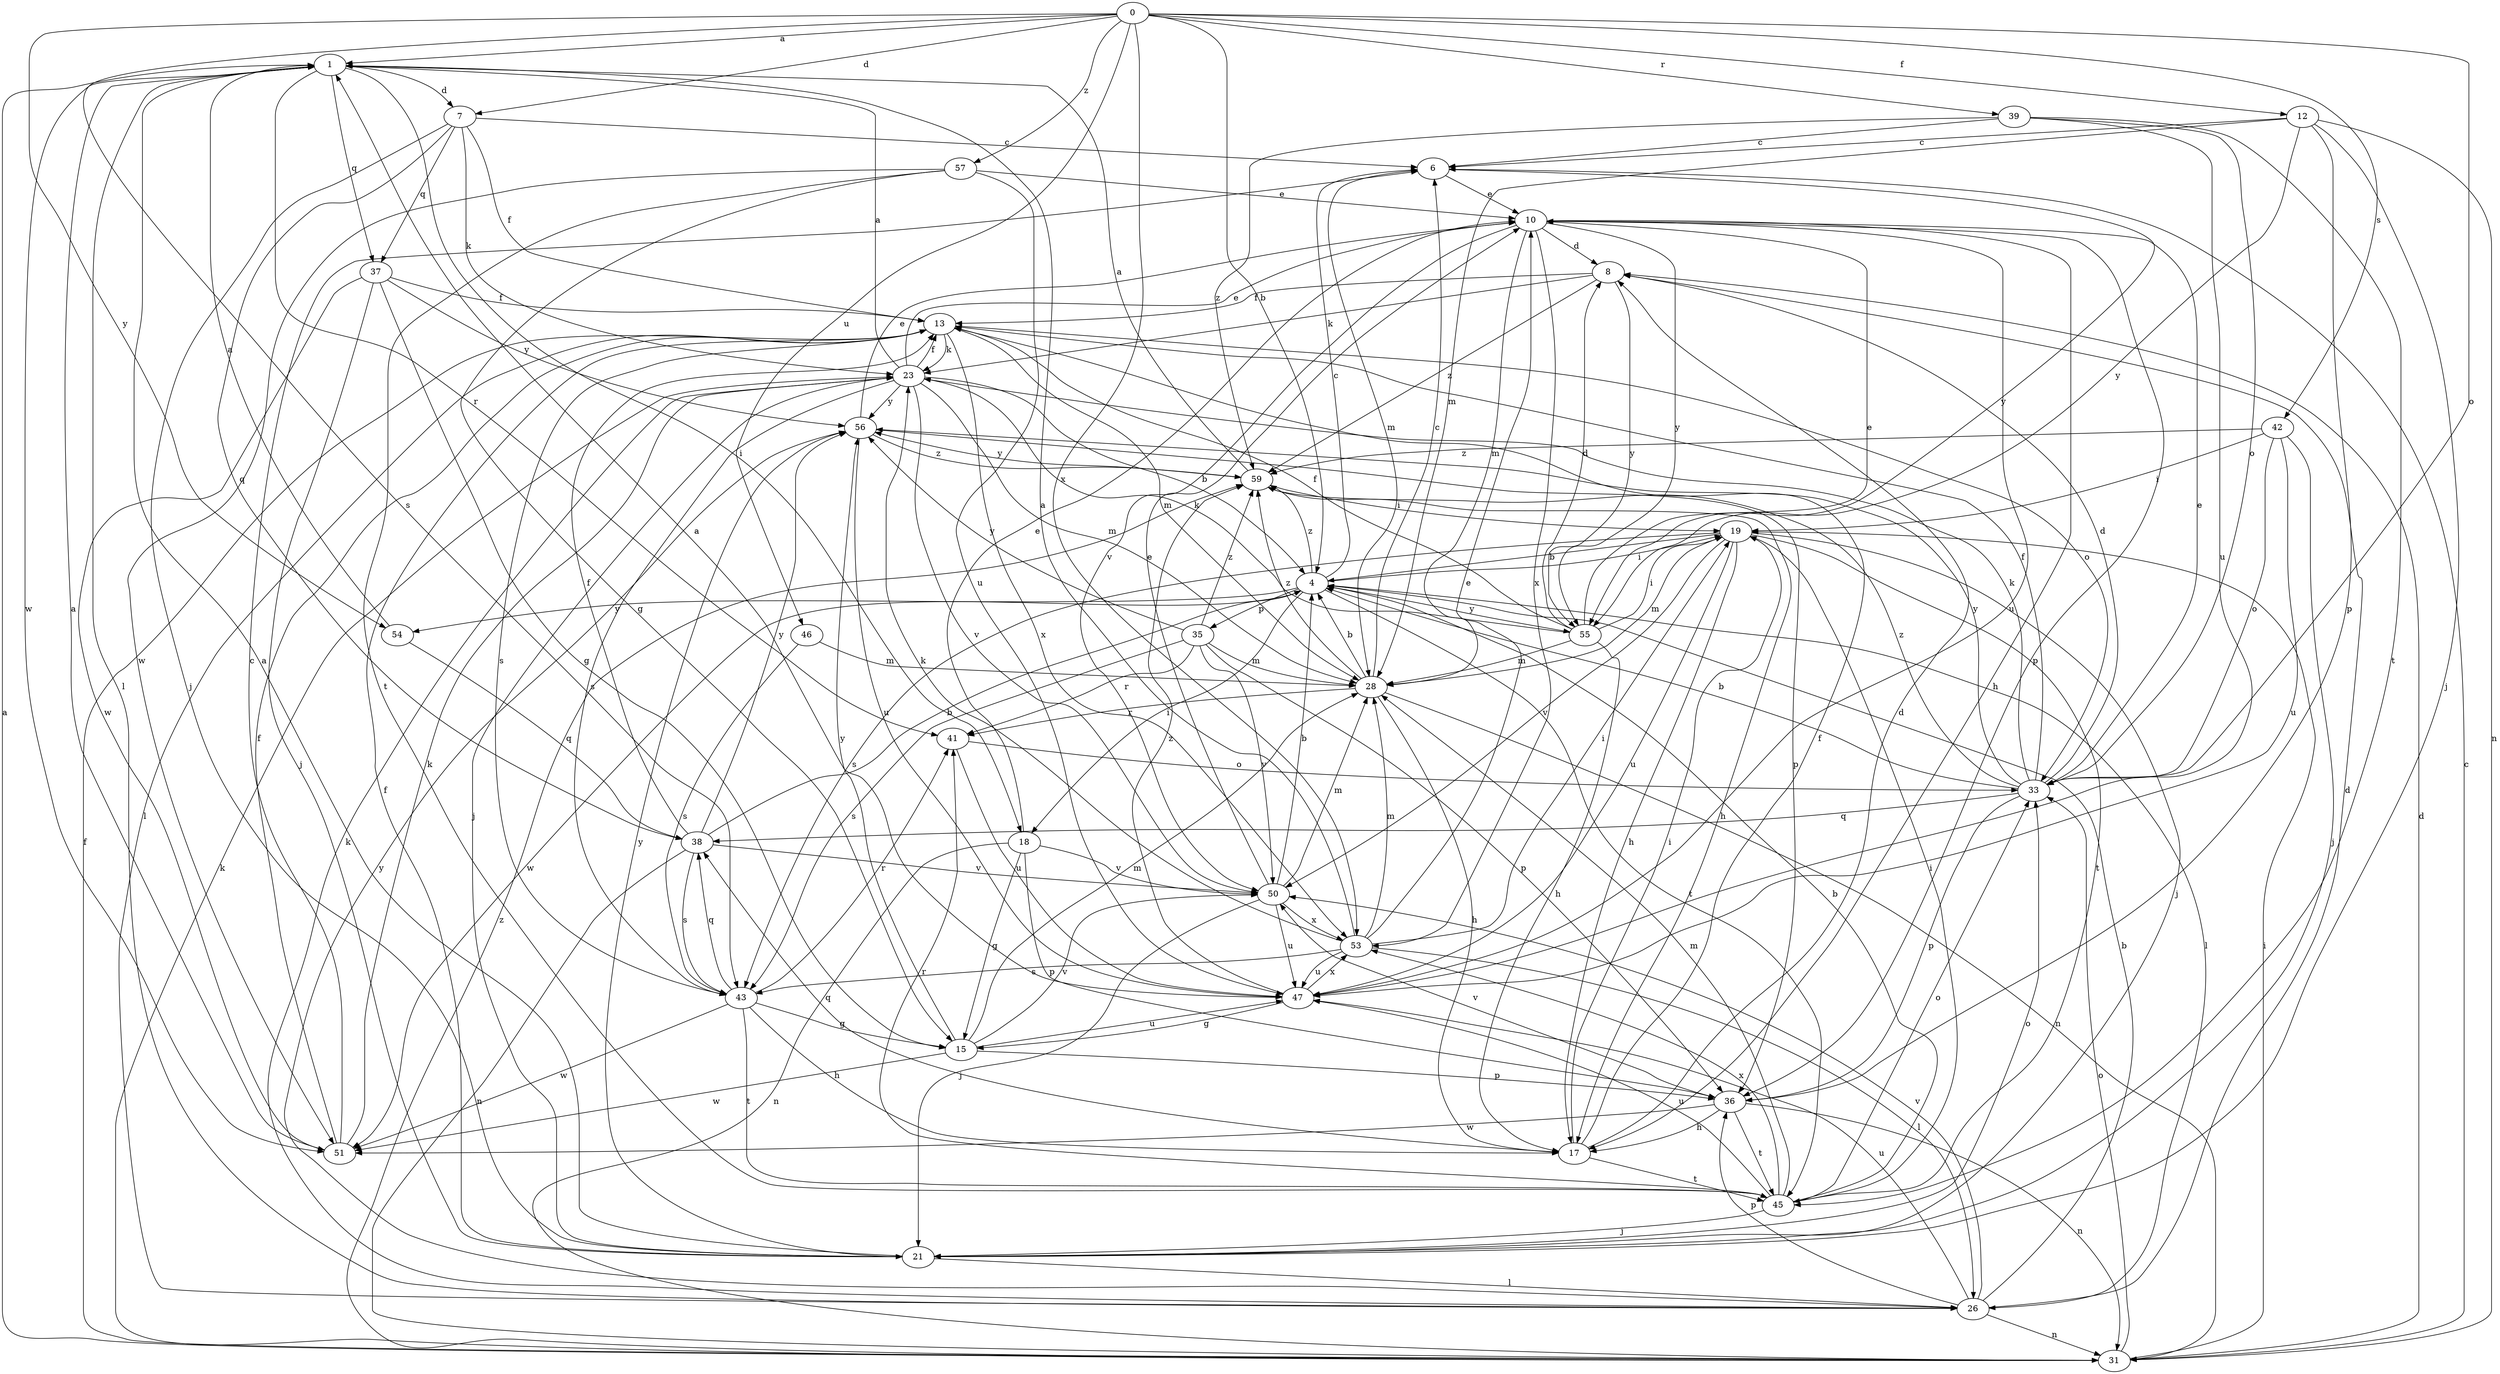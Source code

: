strict digraph  {
0;
1;
4;
6;
7;
8;
10;
12;
13;
15;
17;
18;
19;
21;
23;
26;
28;
31;
33;
35;
36;
37;
38;
39;
41;
42;
43;
45;
46;
47;
50;
51;
53;
54;
55;
56;
57;
59;
0 -> 1  [label=a];
0 -> 4  [label=b];
0 -> 7  [label=d];
0 -> 12  [label=f];
0 -> 33  [label=o];
0 -> 39  [label=r];
0 -> 42  [label=s];
0 -> 43  [label=s];
0 -> 46  [label=u];
0 -> 53  [label=x];
0 -> 54  [label=y];
0 -> 57  [label=z];
1 -> 7  [label=d];
1 -> 18  [label=i];
1 -> 26  [label=l];
1 -> 37  [label=q];
1 -> 41  [label=r];
1 -> 51  [label=w];
4 -> 6  [label=c];
4 -> 18  [label=i];
4 -> 19  [label=i];
4 -> 26  [label=l];
4 -> 35  [label=p];
4 -> 45  [label=t];
4 -> 51  [label=w];
4 -> 54  [label=y];
4 -> 55  [label=y];
4 -> 59  [label=z];
6 -> 10  [label=e];
6 -> 28  [label=m];
6 -> 55  [label=y];
7 -> 6  [label=c];
7 -> 13  [label=f];
7 -> 21  [label=j];
7 -> 23  [label=k];
7 -> 37  [label=q];
7 -> 38  [label=q];
8 -> 13  [label=f];
8 -> 23  [label=k];
8 -> 55  [label=y];
8 -> 59  [label=z];
10 -> 8  [label=d];
10 -> 17  [label=h];
10 -> 28  [label=m];
10 -> 36  [label=p];
10 -> 47  [label=u];
10 -> 50  [label=v];
10 -> 53  [label=x];
10 -> 55  [label=y];
12 -> 6  [label=c];
12 -> 21  [label=j];
12 -> 28  [label=m];
12 -> 31  [label=n];
12 -> 36  [label=p];
12 -> 55  [label=y];
13 -> 23  [label=k];
13 -> 26  [label=l];
13 -> 28  [label=m];
13 -> 33  [label=o];
13 -> 43  [label=s];
13 -> 53  [label=x];
15 -> 28  [label=m];
15 -> 36  [label=p];
15 -> 47  [label=u];
15 -> 50  [label=v];
15 -> 51  [label=w];
15 -> 56  [label=y];
17 -> 8  [label=d];
17 -> 13  [label=f];
17 -> 19  [label=i];
17 -> 38  [label=q];
17 -> 45  [label=t];
18 -> 10  [label=e];
18 -> 15  [label=g];
18 -> 31  [label=n];
18 -> 36  [label=p];
18 -> 50  [label=v];
19 -> 4  [label=b];
19 -> 17  [label=h];
19 -> 21  [label=j];
19 -> 28  [label=m];
19 -> 43  [label=s];
19 -> 45  [label=t];
19 -> 47  [label=u];
19 -> 50  [label=v];
21 -> 1  [label=a];
21 -> 13  [label=f];
21 -> 26  [label=l];
21 -> 33  [label=o];
21 -> 56  [label=y];
23 -> 1  [label=a];
23 -> 4  [label=b];
23 -> 10  [label=e];
23 -> 13  [label=f];
23 -> 21  [label=j];
23 -> 28  [label=m];
23 -> 43  [label=s];
23 -> 50  [label=v];
23 -> 56  [label=y];
26 -> 4  [label=b];
26 -> 8  [label=d];
26 -> 23  [label=k];
26 -> 31  [label=n];
26 -> 36  [label=p];
26 -> 47  [label=u];
26 -> 50  [label=v];
26 -> 56  [label=y];
28 -> 4  [label=b];
28 -> 6  [label=c];
28 -> 17  [label=h];
28 -> 31  [label=n];
28 -> 41  [label=r];
28 -> 59  [label=z];
31 -> 1  [label=a];
31 -> 6  [label=c];
31 -> 8  [label=d];
31 -> 13  [label=f];
31 -> 19  [label=i];
31 -> 23  [label=k];
31 -> 33  [label=o];
31 -> 59  [label=z];
33 -> 4  [label=b];
33 -> 8  [label=d];
33 -> 10  [label=e];
33 -> 13  [label=f];
33 -> 23  [label=k];
33 -> 36  [label=p];
33 -> 38  [label=q];
33 -> 56  [label=y];
33 -> 59  [label=z];
35 -> 28  [label=m];
35 -> 36  [label=p];
35 -> 41  [label=r];
35 -> 43  [label=s];
35 -> 50  [label=v];
35 -> 56  [label=y];
35 -> 59  [label=z];
36 -> 17  [label=h];
36 -> 31  [label=n];
36 -> 45  [label=t];
36 -> 50  [label=v];
36 -> 51  [label=w];
37 -> 13  [label=f];
37 -> 15  [label=g];
37 -> 21  [label=j];
37 -> 51  [label=w];
37 -> 56  [label=y];
38 -> 4  [label=b];
38 -> 13  [label=f];
38 -> 31  [label=n];
38 -> 43  [label=s];
38 -> 50  [label=v];
38 -> 56  [label=y];
39 -> 6  [label=c];
39 -> 33  [label=o];
39 -> 45  [label=t];
39 -> 47  [label=u];
39 -> 59  [label=z];
41 -> 33  [label=o];
41 -> 47  [label=u];
42 -> 19  [label=i];
42 -> 21  [label=j];
42 -> 33  [label=o];
42 -> 47  [label=u];
42 -> 59  [label=z];
43 -> 15  [label=g];
43 -> 17  [label=h];
43 -> 38  [label=q];
43 -> 41  [label=r];
43 -> 45  [label=t];
43 -> 51  [label=w];
45 -> 4  [label=b];
45 -> 19  [label=i];
45 -> 21  [label=j];
45 -> 28  [label=m];
45 -> 33  [label=o];
45 -> 41  [label=r];
45 -> 47  [label=u];
45 -> 53  [label=x];
46 -> 28  [label=m];
46 -> 43  [label=s];
47 -> 1  [label=a];
47 -> 15  [label=g];
47 -> 53  [label=x];
47 -> 59  [label=z];
50 -> 4  [label=b];
50 -> 10  [label=e];
50 -> 21  [label=j];
50 -> 28  [label=m];
50 -> 47  [label=u];
50 -> 53  [label=x];
51 -> 1  [label=a];
51 -> 6  [label=c];
51 -> 13  [label=f];
51 -> 23  [label=k];
53 -> 1  [label=a];
53 -> 10  [label=e];
53 -> 19  [label=i];
53 -> 23  [label=k];
53 -> 26  [label=l];
53 -> 28  [label=m];
53 -> 43  [label=s];
53 -> 47  [label=u];
54 -> 1  [label=a];
54 -> 38  [label=q];
55 -> 8  [label=d];
55 -> 10  [label=e];
55 -> 13  [label=f];
55 -> 17  [label=h];
55 -> 19  [label=i];
55 -> 23  [label=k];
55 -> 28  [label=m];
56 -> 10  [label=e];
56 -> 36  [label=p];
56 -> 47  [label=u];
56 -> 59  [label=z];
57 -> 10  [label=e];
57 -> 15  [label=g];
57 -> 45  [label=t];
57 -> 47  [label=u];
57 -> 51  [label=w];
59 -> 1  [label=a];
59 -> 17  [label=h];
59 -> 19  [label=i];
59 -> 56  [label=y];
}

